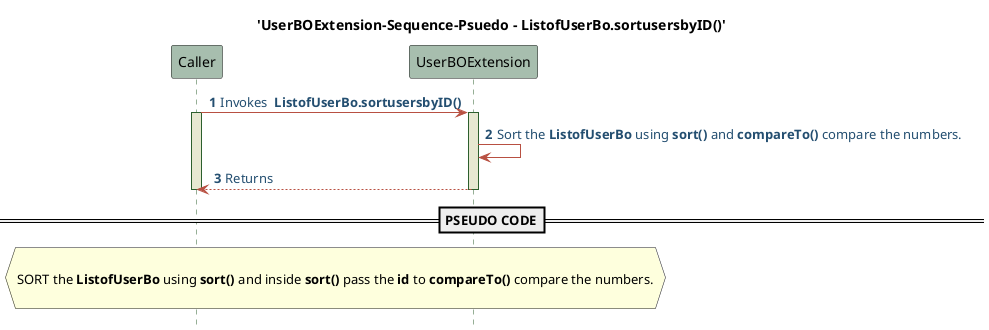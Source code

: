 @startuml UserBO-sequence

!define POSITIVERESPONSE 90EE90

!define NEGATIVEERESPONSE EFBBBB

!define NEUTRALRESPONSE F2DC79

skinparam sequence{
ParticipantBackgroundColor #A7BEAE
LifeLineBackgroundColor #E7E8D1
LifeLineBorderColor #2C5F2D
ActorBackgroundColor #FC766AFF
ActorBorderColor #FC766AFF
ArrowColor #B85042
ArrowFontColor #234E70
}


title 'UserBOExtension-Sequence-Psuedo - ListofUserBo.sortusersbyID()'

autonumber 1
hide footbox

Caller ->UserBOExtension : Invokes ** ListofUserBo.sortusersbyID()**
activate Caller
activate UserBOExtension
UserBOExtension -> UserBOExtension : Sort the **ListofUserBo** using **sort()** and **compareTo()** compare the numbers.
UserBOExtension --> Caller: Returns 
deactivate UserBOExtension
deactivate Caller


==PSEUDO CODE==

hnote across

SORT the **ListofUserBo** using **sort()** and inside **sort()** pass the **id** to **compareTo()** compare the numbers.

end note

